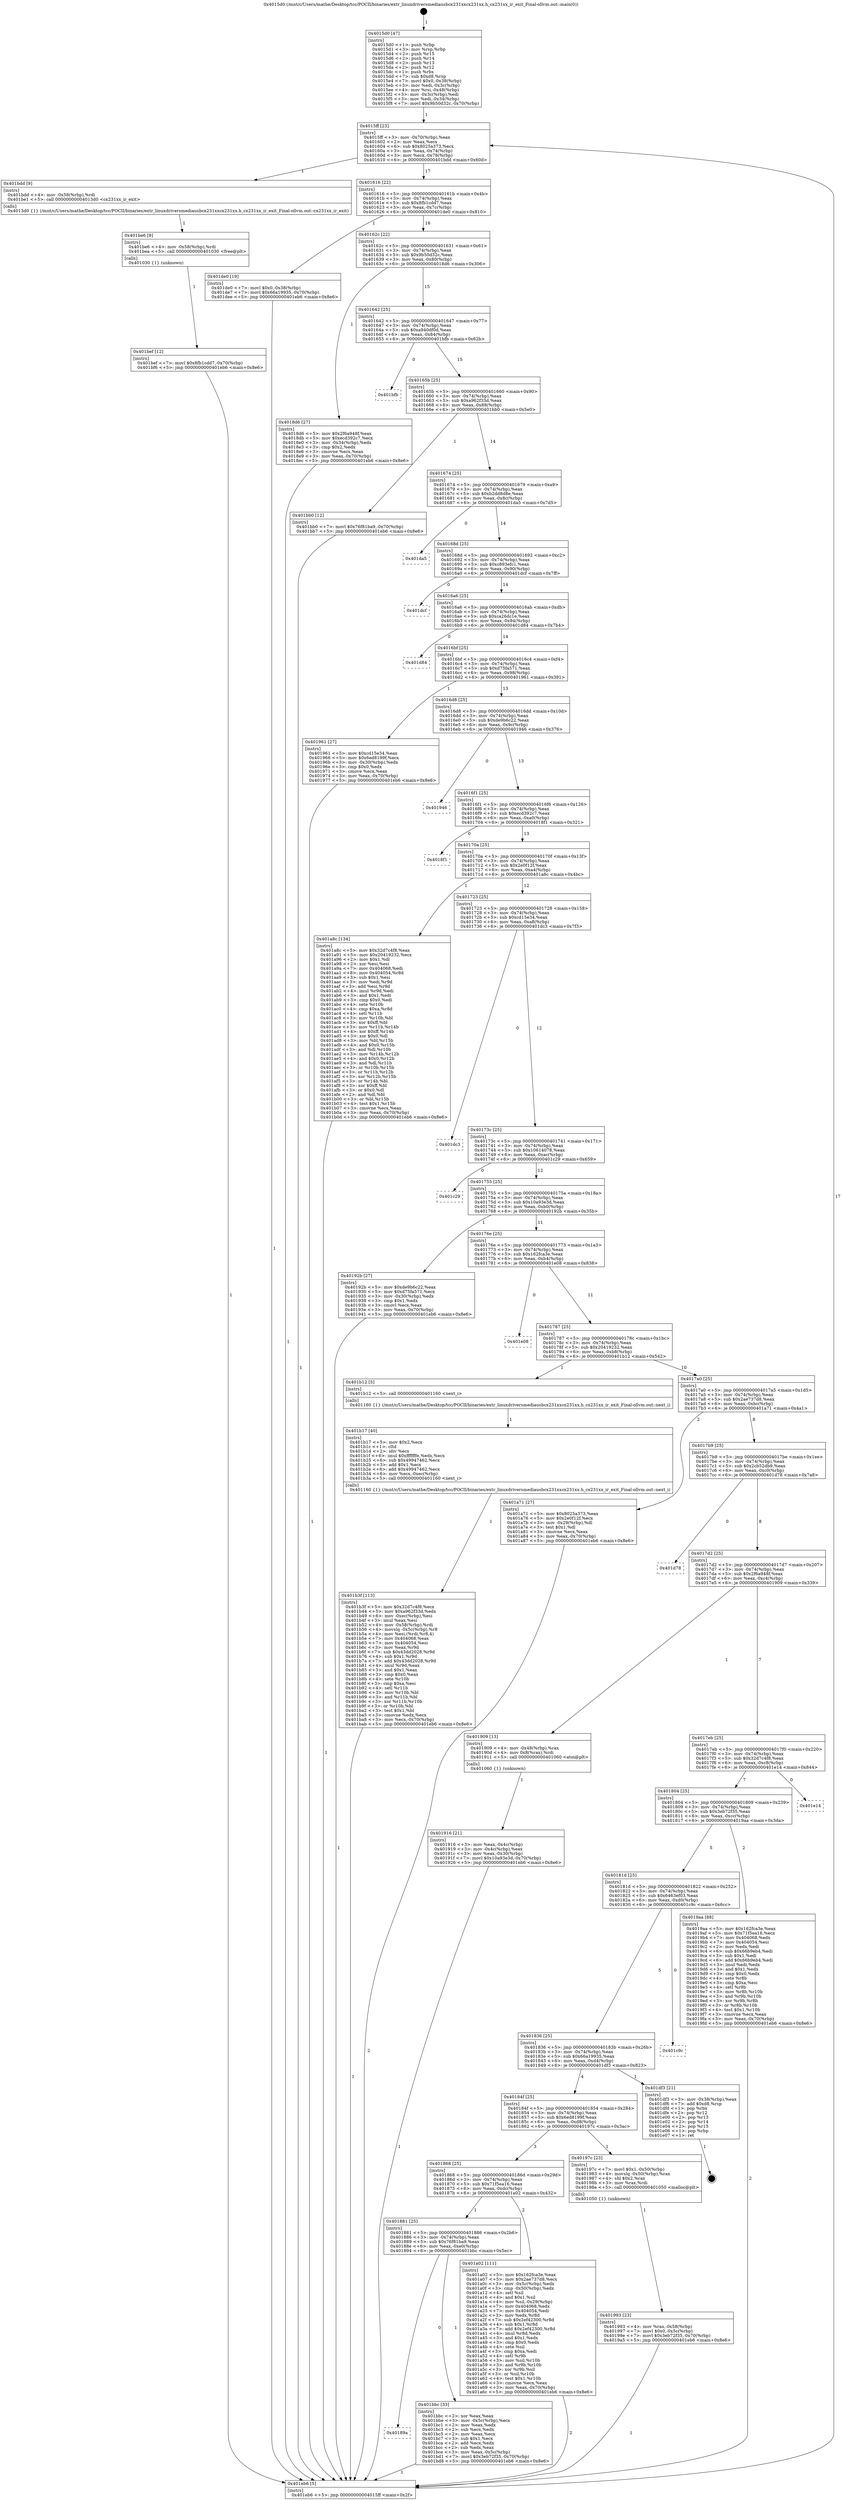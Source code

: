 digraph "0x4015d0" {
  label = "0x4015d0 (/mnt/c/Users/mathe/Desktop/tcc/POCII/binaries/extr_linuxdriversmediausbcx231xxcx231xx.h_cx231xx_ir_exit_Final-ollvm.out::main(0))"
  labelloc = "t"
  node[shape=record]

  Entry [label="",width=0.3,height=0.3,shape=circle,fillcolor=black,style=filled]
  "0x4015ff" [label="{
     0x4015ff [23]\l
     | [instrs]\l
     &nbsp;&nbsp;0x4015ff \<+3\>: mov -0x70(%rbp),%eax\l
     &nbsp;&nbsp;0x401602 \<+2\>: mov %eax,%ecx\l
     &nbsp;&nbsp;0x401604 \<+6\>: sub $0x8025a373,%ecx\l
     &nbsp;&nbsp;0x40160a \<+3\>: mov %eax,-0x74(%rbp)\l
     &nbsp;&nbsp;0x40160d \<+3\>: mov %ecx,-0x78(%rbp)\l
     &nbsp;&nbsp;0x401610 \<+6\>: je 0000000000401bdd \<main+0x60d\>\l
  }"]
  "0x401bdd" [label="{
     0x401bdd [9]\l
     | [instrs]\l
     &nbsp;&nbsp;0x401bdd \<+4\>: mov -0x58(%rbp),%rdi\l
     &nbsp;&nbsp;0x401be1 \<+5\>: call 00000000004013d0 \<cx231xx_ir_exit\>\l
     | [calls]\l
     &nbsp;&nbsp;0x4013d0 \{1\} (/mnt/c/Users/mathe/Desktop/tcc/POCII/binaries/extr_linuxdriversmediausbcx231xxcx231xx.h_cx231xx_ir_exit_Final-ollvm.out::cx231xx_ir_exit)\l
  }"]
  "0x401616" [label="{
     0x401616 [22]\l
     | [instrs]\l
     &nbsp;&nbsp;0x401616 \<+5\>: jmp 000000000040161b \<main+0x4b\>\l
     &nbsp;&nbsp;0x40161b \<+3\>: mov -0x74(%rbp),%eax\l
     &nbsp;&nbsp;0x40161e \<+5\>: sub $0x8fb1cdd7,%eax\l
     &nbsp;&nbsp;0x401623 \<+3\>: mov %eax,-0x7c(%rbp)\l
     &nbsp;&nbsp;0x401626 \<+6\>: je 0000000000401de0 \<main+0x810\>\l
  }"]
  Exit [label="",width=0.3,height=0.3,shape=circle,fillcolor=black,style=filled,peripheries=2]
  "0x401de0" [label="{
     0x401de0 [19]\l
     | [instrs]\l
     &nbsp;&nbsp;0x401de0 \<+7\>: movl $0x0,-0x38(%rbp)\l
     &nbsp;&nbsp;0x401de7 \<+7\>: movl $0x66a19935,-0x70(%rbp)\l
     &nbsp;&nbsp;0x401dee \<+5\>: jmp 0000000000401eb6 \<main+0x8e6\>\l
  }"]
  "0x40162c" [label="{
     0x40162c [22]\l
     | [instrs]\l
     &nbsp;&nbsp;0x40162c \<+5\>: jmp 0000000000401631 \<main+0x61\>\l
     &nbsp;&nbsp;0x401631 \<+3\>: mov -0x74(%rbp),%eax\l
     &nbsp;&nbsp;0x401634 \<+5\>: sub $0x9b50d32c,%eax\l
     &nbsp;&nbsp;0x401639 \<+3\>: mov %eax,-0x80(%rbp)\l
     &nbsp;&nbsp;0x40163c \<+6\>: je 00000000004018d6 \<main+0x306\>\l
  }"]
  "0x401bef" [label="{
     0x401bef [12]\l
     | [instrs]\l
     &nbsp;&nbsp;0x401bef \<+7\>: movl $0x8fb1cdd7,-0x70(%rbp)\l
     &nbsp;&nbsp;0x401bf6 \<+5\>: jmp 0000000000401eb6 \<main+0x8e6\>\l
  }"]
  "0x4018d6" [label="{
     0x4018d6 [27]\l
     | [instrs]\l
     &nbsp;&nbsp;0x4018d6 \<+5\>: mov $0x2f6a948f,%eax\l
     &nbsp;&nbsp;0x4018db \<+5\>: mov $0xecd392c7,%ecx\l
     &nbsp;&nbsp;0x4018e0 \<+3\>: mov -0x34(%rbp),%edx\l
     &nbsp;&nbsp;0x4018e3 \<+3\>: cmp $0x2,%edx\l
     &nbsp;&nbsp;0x4018e6 \<+3\>: cmovne %ecx,%eax\l
     &nbsp;&nbsp;0x4018e9 \<+3\>: mov %eax,-0x70(%rbp)\l
     &nbsp;&nbsp;0x4018ec \<+5\>: jmp 0000000000401eb6 \<main+0x8e6\>\l
  }"]
  "0x401642" [label="{
     0x401642 [25]\l
     | [instrs]\l
     &nbsp;&nbsp;0x401642 \<+5\>: jmp 0000000000401647 \<main+0x77\>\l
     &nbsp;&nbsp;0x401647 \<+3\>: mov -0x74(%rbp),%eax\l
     &nbsp;&nbsp;0x40164a \<+5\>: sub $0xa940df0d,%eax\l
     &nbsp;&nbsp;0x40164f \<+6\>: mov %eax,-0x84(%rbp)\l
     &nbsp;&nbsp;0x401655 \<+6\>: je 0000000000401bfb \<main+0x62b\>\l
  }"]
  "0x401eb6" [label="{
     0x401eb6 [5]\l
     | [instrs]\l
     &nbsp;&nbsp;0x401eb6 \<+5\>: jmp 00000000004015ff \<main+0x2f\>\l
  }"]
  "0x4015d0" [label="{
     0x4015d0 [47]\l
     | [instrs]\l
     &nbsp;&nbsp;0x4015d0 \<+1\>: push %rbp\l
     &nbsp;&nbsp;0x4015d1 \<+3\>: mov %rsp,%rbp\l
     &nbsp;&nbsp;0x4015d4 \<+2\>: push %r15\l
     &nbsp;&nbsp;0x4015d6 \<+2\>: push %r14\l
     &nbsp;&nbsp;0x4015d8 \<+2\>: push %r13\l
     &nbsp;&nbsp;0x4015da \<+2\>: push %r12\l
     &nbsp;&nbsp;0x4015dc \<+1\>: push %rbx\l
     &nbsp;&nbsp;0x4015dd \<+7\>: sub $0xd8,%rsp\l
     &nbsp;&nbsp;0x4015e4 \<+7\>: movl $0x0,-0x38(%rbp)\l
     &nbsp;&nbsp;0x4015eb \<+3\>: mov %edi,-0x3c(%rbp)\l
     &nbsp;&nbsp;0x4015ee \<+4\>: mov %rsi,-0x48(%rbp)\l
     &nbsp;&nbsp;0x4015f2 \<+3\>: mov -0x3c(%rbp),%edi\l
     &nbsp;&nbsp;0x4015f5 \<+3\>: mov %edi,-0x34(%rbp)\l
     &nbsp;&nbsp;0x4015f8 \<+7\>: movl $0x9b50d32c,-0x70(%rbp)\l
  }"]
  "0x401be6" [label="{
     0x401be6 [9]\l
     | [instrs]\l
     &nbsp;&nbsp;0x401be6 \<+4\>: mov -0x58(%rbp),%rdi\l
     &nbsp;&nbsp;0x401bea \<+5\>: call 0000000000401030 \<free@plt\>\l
     | [calls]\l
     &nbsp;&nbsp;0x401030 \{1\} (unknown)\l
  }"]
  "0x401bfb" [label="{
     0x401bfb\l
  }", style=dashed]
  "0x40165b" [label="{
     0x40165b [25]\l
     | [instrs]\l
     &nbsp;&nbsp;0x40165b \<+5\>: jmp 0000000000401660 \<main+0x90\>\l
     &nbsp;&nbsp;0x401660 \<+3\>: mov -0x74(%rbp),%eax\l
     &nbsp;&nbsp;0x401663 \<+5\>: sub $0xa962f33d,%eax\l
     &nbsp;&nbsp;0x401668 \<+6\>: mov %eax,-0x88(%rbp)\l
     &nbsp;&nbsp;0x40166e \<+6\>: je 0000000000401bb0 \<main+0x5e0\>\l
  }"]
  "0x40189a" [label="{
     0x40189a\l
  }", style=dashed]
  "0x401bb0" [label="{
     0x401bb0 [12]\l
     | [instrs]\l
     &nbsp;&nbsp;0x401bb0 \<+7\>: movl $0x76f81ba9,-0x70(%rbp)\l
     &nbsp;&nbsp;0x401bb7 \<+5\>: jmp 0000000000401eb6 \<main+0x8e6\>\l
  }"]
  "0x401674" [label="{
     0x401674 [25]\l
     | [instrs]\l
     &nbsp;&nbsp;0x401674 \<+5\>: jmp 0000000000401679 \<main+0xa9\>\l
     &nbsp;&nbsp;0x401679 \<+3\>: mov -0x74(%rbp),%eax\l
     &nbsp;&nbsp;0x40167c \<+5\>: sub $0xb2dd8d8e,%eax\l
     &nbsp;&nbsp;0x401681 \<+6\>: mov %eax,-0x8c(%rbp)\l
     &nbsp;&nbsp;0x401687 \<+6\>: je 0000000000401da5 \<main+0x7d5\>\l
  }"]
  "0x401bbc" [label="{
     0x401bbc [33]\l
     | [instrs]\l
     &nbsp;&nbsp;0x401bbc \<+2\>: xor %eax,%eax\l
     &nbsp;&nbsp;0x401bbe \<+3\>: mov -0x5c(%rbp),%ecx\l
     &nbsp;&nbsp;0x401bc1 \<+2\>: mov %eax,%edx\l
     &nbsp;&nbsp;0x401bc3 \<+2\>: sub %ecx,%edx\l
     &nbsp;&nbsp;0x401bc5 \<+2\>: mov %eax,%ecx\l
     &nbsp;&nbsp;0x401bc7 \<+3\>: sub $0x1,%ecx\l
     &nbsp;&nbsp;0x401bca \<+2\>: add %ecx,%edx\l
     &nbsp;&nbsp;0x401bcc \<+2\>: sub %edx,%eax\l
     &nbsp;&nbsp;0x401bce \<+3\>: mov %eax,-0x5c(%rbp)\l
     &nbsp;&nbsp;0x401bd1 \<+7\>: movl $0x3eb72f35,-0x70(%rbp)\l
     &nbsp;&nbsp;0x401bd8 \<+5\>: jmp 0000000000401eb6 \<main+0x8e6\>\l
  }"]
  "0x401da5" [label="{
     0x401da5\l
  }", style=dashed]
  "0x40168d" [label="{
     0x40168d [25]\l
     | [instrs]\l
     &nbsp;&nbsp;0x40168d \<+5\>: jmp 0000000000401692 \<main+0xc2\>\l
     &nbsp;&nbsp;0x401692 \<+3\>: mov -0x74(%rbp),%eax\l
     &nbsp;&nbsp;0x401695 \<+5\>: sub $0xc893efc1,%eax\l
     &nbsp;&nbsp;0x40169a \<+6\>: mov %eax,-0x90(%rbp)\l
     &nbsp;&nbsp;0x4016a0 \<+6\>: je 0000000000401dcf \<main+0x7ff\>\l
  }"]
  "0x401b3f" [label="{
     0x401b3f [113]\l
     | [instrs]\l
     &nbsp;&nbsp;0x401b3f \<+5\>: mov $0x32d7c4f8,%ecx\l
     &nbsp;&nbsp;0x401b44 \<+5\>: mov $0xa962f33d,%edx\l
     &nbsp;&nbsp;0x401b49 \<+6\>: mov -0xec(%rbp),%esi\l
     &nbsp;&nbsp;0x401b4f \<+3\>: imul %eax,%esi\l
     &nbsp;&nbsp;0x401b52 \<+4\>: mov -0x58(%rbp),%rdi\l
     &nbsp;&nbsp;0x401b56 \<+4\>: movslq -0x5c(%rbp),%r8\l
     &nbsp;&nbsp;0x401b5a \<+4\>: mov %esi,(%rdi,%r8,4)\l
     &nbsp;&nbsp;0x401b5e \<+7\>: mov 0x404068,%eax\l
     &nbsp;&nbsp;0x401b65 \<+7\>: mov 0x404054,%esi\l
     &nbsp;&nbsp;0x401b6c \<+3\>: mov %eax,%r9d\l
     &nbsp;&nbsp;0x401b6f \<+7\>: sub $0x43dd2028,%r9d\l
     &nbsp;&nbsp;0x401b76 \<+4\>: sub $0x1,%r9d\l
     &nbsp;&nbsp;0x401b7a \<+7\>: add $0x43dd2028,%r9d\l
     &nbsp;&nbsp;0x401b81 \<+4\>: imul %r9d,%eax\l
     &nbsp;&nbsp;0x401b85 \<+3\>: and $0x1,%eax\l
     &nbsp;&nbsp;0x401b88 \<+3\>: cmp $0x0,%eax\l
     &nbsp;&nbsp;0x401b8b \<+4\>: sete %r10b\l
     &nbsp;&nbsp;0x401b8f \<+3\>: cmp $0xa,%esi\l
     &nbsp;&nbsp;0x401b92 \<+4\>: setl %r11b\l
     &nbsp;&nbsp;0x401b96 \<+3\>: mov %r10b,%bl\l
     &nbsp;&nbsp;0x401b99 \<+3\>: and %r11b,%bl\l
     &nbsp;&nbsp;0x401b9c \<+3\>: xor %r11b,%r10b\l
     &nbsp;&nbsp;0x401b9f \<+3\>: or %r10b,%bl\l
     &nbsp;&nbsp;0x401ba2 \<+3\>: test $0x1,%bl\l
     &nbsp;&nbsp;0x401ba5 \<+3\>: cmovne %edx,%ecx\l
     &nbsp;&nbsp;0x401ba8 \<+3\>: mov %ecx,-0x70(%rbp)\l
     &nbsp;&nbsp;0x401bab \<+5\>: jmp 0000000000401eb6 \<main+0x8e6\>\l
  }"]
  "0x401dcf" [label="{
     0x401dcf\l
  }", style=dashed]
  "0x4016a6" [label="{
     0x4016a6 [25]\l
     | [instrs]\l
     &nbsp;&nbsp;0x4016a6 \<+5\>: jmp 00000000004016ab \<main+0xdb\>\l
     &nbsp;&nbsp;0x4016ab \<+3\>: mov -0x74(%rbp),%eax\l
     &nbsp;&nbsp;0x4016ae \<+5\>: sub $0xca26dc1e,%eax\l
     &nbsp;&nbsp;0x4016b3 \<+6\>: mov %eax,-0x94(%rbp)\l
     &nbsp;&nbsp;0x4016b9 \<+6\>: je 0000000000401d84 \<main+0x7b4\>\l
  }"]
  "0x401b17" [label="{
     0x401b17 [40]\l
     | [instrs]\l
     &nbsp;&nbsp;0x401b17 \<+5\>: mov $0x2,%ecx\l
     &nbsp;&nbsp;0x401b1c \<+1\>: cltd\l
     &nbsp;&nbsp;0x401b1d \<+2\>: idiv %ecx\l
     &nbsp;&nbsp;0x401b1f \<+6\>: imul $0xfffffffe,%edx,%ecx\l
     &nbsp;&nbsp;0x401b25 \<+6\>: sub $0x49947462,%ecx\l
     &nbsp;&nbsp;0x401b2b \<+3\>: add $0x1,%ecx\l
     &nbsp;&nbsp;0x401b2e \<+6\>: add $0x49947462,%ecx\l
     &nbsp;&nbsp;0x401b34 \<+6\>: mov %ecx,-0xec(%rbp)\l
     &nbsp;&nbsp;0x401b3a \<+5\>: call 0000000000401160 \<next_i\>\l
     | [calls]\l
     &nbsp;&nbsp;0x401160 \{1\} (/mnt/c/Users/mathe/Desktop/tcc/POCII/binaries/extr_linuxdriversmediausbcx231xxcx231xx.h_cx231xx_ir_exit_Final-ollvm.out::next_i)\l
  }"]
  "0x401d84" [label="{
     0x401d84\l
  }", style=dashed]
  "0x4016bf" [label="{
     0x4016bf [25]\l
     | [instrs]\l
     &nbsp;&nbsp;0x4016bf \<+5\>: jmp 00000000004016c4 \<main+0xf4\>\l
     &nbsp;&nbsp;0x4016c4 \<+3\>: mov -0x74(%rbp),%eax\l
     &nbsp;&nbsp;0x4016c7 \<+5\>: sub $0xd75fa571,%eax\l
     &nbsp;&nbsp;0x4016cc \<+6\>: mov %eax,-0x98(%rbp)\l
     &nbsp;&nbsp;0x4016d2 \<+6\>: je 0000000000401961 \<main+0x391\>\l
  }"]
  "0x401881" [label="{
     0x401881 [25]\l
     | [instrs]\l
     &nbsp;&nbsp;0x401881 \<+5\>: jmp 0000000000401886 \<main+0x2b6\>\l
     &nbsp;&nbsp;0x401886 \<+3\>: mov -0x74(%rbp),%eax\l
     &nbsp;&nbsp;0x401889 \<+5\>: sub $0x76f81ba9,%eax\l
     &nbsp;&nbsp;0x40188e \<+6\>: mov %eax,-0xe0(%rbp)\l
     &nbsp;&nbsp;0x401894 \<+6\>: je 0000000000401bbc \<main+0x5ec\>\l
  }"]
  "0x401961" [label="{
     0x401961 [27]\l
     | [instrs]\l
     &nbsp;&nbsp;0x401961 \<+5\>: mov $0xcd15e34,%eax\l
     &nbsp;&nbsp;0x401966 \<+5\>: mov $0x6ed8199f,%ecx\l
     &nbsp;&nbsp;0x40196b \<+3\>: mov -0x30(%rbp),%edx\l
     &nbsp;&nbsp;0x40196e \<+3\>: cmp $0x0,%edx\l
     &nbsp;&nbsp;0x401971 \<+3\>: cmove %ecx,%eax\l
     &nbsp;&nbsp;0x401974 \<+3\>: mov %eax,-0x70(%rbp)\l
     &nbsp;&nbsp;0x401977 \<+5\>: jmp 0000000000401eb6 \<main+0x8e6\>\l
  }"]
  "0x4016d8" [label="{
     0x4016d8 [25]\l
     | [instrs]\l
     &nbsp;&nbsp;0x4016d8 \<+5\>: jmp 00000000004016dd \<main+0x10d\>\l
     &nbsp;&nbsp;0x4016dd \<+3\>: mov -0x74(%rbp),%eax\l
     &nbsp;&nbsp;0x4016e0 \<+5\>: sub $0xde9b6c22,%eax\l
     &nbsp;&nbsp;0x4016e5 \<+6\>: mov %eax,-0x9c(%rbp)\l
     &nbsp;&nbsp;0x4016eb \<+6\>: je 0000000000401946 \<main+0x376\>\l
  }"]
  "0x401a02" [label="{
     0x401a02 [111]\l
     | [instrs]\l
     &nbsp;&nbsp;0x401a02 \<+5\>: mov $0x162fca3e,%eax\l
     &nbsp;&nbsp;0x401a07 \<+5\>: mov $0x2ae737d8,%ecx\l
     &nbsp;&nbsp;0x401a0c \<+3\>: mov -0x5c(%rbp),%edx\l
     &nbsp;&nbsp;0x401a0f \<+3\>: cmp -0x50(%rbp),%edx\l
     &nbsp;&nbsp;0x401a12 \<+4\>: setl %sil\l
     &nbsp;&nbsp;0x401a16 \<+4\>: and $0x1,%sil\l
     &nbsp;&nbsp;0x401a1a \<+4\>: mov %sil,-0x29(%rbp)\l
     &nbsp;&nbsp;0x401a1e \<+7\>: mov 0x404068,%edx\l
     &nbsp;&nbsp;0x401a25 \<+7\>: mov 0x404054,%edi\l
     &nbsp;&nbsp;0x401a2c \<+3\>: mov %edx,%r8d\l
     &nbsp;&nbsp;0x401a2f \<+7\>: sub $0x2ef42300,%r8d\l
     &nbsp;&nbsp;0x401a36 \<+4\>: sub $0x1,%r8d\l
     &nbsp;&nbsp;0x401a3a \<+7\>: add $0x2ef42300,%r8d\l
     &nbsp;&nbsp;0x401a41 \<+4\>: imul %r8d,%edx\l
     &nbsp;&nbsp;0x401a45 \<+3\>: and $0x1,%edx\l
     &nbsp;&nbsp;0x401a48 \<+3\>: cmp $0x0,%edx\l
     &nbsp;&nbsp;0x401a4b \<+4\>: sete %sil\l
     &nbsp;&nbsp;0x401a4f \<+3\>: cmp $0xa,%edi\l
     &nbsp;&nbsp;0x401a52 \<+4\>: setl %r9b\l
     &nbsp;&nbsp;0x401a56 \<+3\>: mov %sil,%r10b\l
     &nbsp;&nbsp;0x401a59 \<+3\>: and %r9b,%r10b\l
     &nbsp;&nbsp;0x401a5c \<+3\>: xor %r9b,%sil\l
     &nbsp;&nbsp;0x401a5f \<+3\>: or %sil,%r10b\l
     &nbsp;&nbsp;0x401a62 \<+4\>: test $0x1,%r10b\l
     &nbsp;&nbsp;0x401a66 \<+3\>: cmovne %ecx,%eax\l
     &nbsp;&nbsp;0x401a69 \<+3\>: mov %eax,-0x70(%rbp)\l
     &nbsp;&nbsp;0x401a6c \<+5\>: jmp 0000000000401eb6 \<main+0x8e6\>\l
  }"]
  "0x401946" [label="{
     0x401946\l
  }", style=dashed]
  "0x4016f1" [label="{
     0x4016f1 [25]\l
     | [instrs]\l
     &nbsp;&nbsp;0x4016f1 \<+5\>: jmp 00000000004016f6 \<main+0x126\>\l
     &nbsp;&nbsp;0x4016f6 \<+3\>: mov -0x74(%rbp),%eax\l
     &nbsp;&nbsp;0x4016f9 \<+5\>: sub $0xecd392c7,%eax\l
     &nbsp;&nbsp;0x4016fe \<+6\>: mov %eax,-0xa0(%rbp)\l
     &nbsp;&nbsp;0x401704 \<+6\>: je 00000000004018f1 \<main+0x321\>\l
  }"]
  "0x401993" [label="{
     0x401993 [23]\l
     | [instrs]\l
     &nbsp;&nbsp;0x401993 \<+4\>: mov %rax,-0x58(%rbp)\l
     &nbsp;&nbsp;0x401997 \<+7\>: movl $0x0,-0x5c(%rbp)\l
     &nbsp;&nbsp;0x40199e \<+7\>: movl $0x3eb72f35,-0x70(%rbp)\l
     &nbsp;&nbsp;0x4019a5 \<+5\>: jmp 0000000000401eb6 \<main+0x8e6\>\l
  }"]
  "0x4018f1" [label="{
     0x4018f1\l
  }", style=dashed]
  "0x40170a" [label="{
     0x40170a [25]\l
     | [instrs]\l
     &nbsp;&nbsp;0x40170a \<+5\>: jmp 000000000040170f \<main+0x13f\>\l
     &nbsp;&nbsp;0x40170f \<+3\>: mov -0x74(%rbp),%eax\l
     &nbsp;&nbsp;0x401712 \<+5\>: sub $0x2e0f12f,%eax\l
     &nbsp;&nbsp;0x401717 \<+6\>: mov %eax,-0xa4(%rbp)\l
     &nbsp;&nbsp;0x40171d \<+6\>: je 0000000000401a8c \<main+0x4bc\>\l
  }"]
  "0x401868" [label="{
     0x401868 [25]\l
     | [instrs]\l
     &nbsp;&nbsp;0x401868 \<+5\>: jmp 000000000040186d \<main+0x29d\>\l
     &nbsp;&nbsp;0x40186d \<+3\>: mov -0x74(%rbp),%eax\l
     &nbsp;&nbsp;0x401870 \<+5\>: sub $0x71f5ea16,%eax\l
     &nbsp;&nbsp;0x401875 \<+6\>: mov %eax,-0xdc(%rbp)\l
     &nbsp;&nbsp;0x40187b \<+6\>: je 0000000000401a02 \<main+0x432\>\l
  }"]
  "0x401a8c" [label="{
     0x401a8c [134]\l
     | [instrs]\l
     &nbsp;&nbsp;0x401a8c \<+5\>: mov $0x32d7c4f8,%eax\l
     &nbsp;&nbsp;0x401a91 \<+5\>: mov $0x20419232,%ecx\l
     &nbsp;&nbsp;0x401a96 \<+2\>: mov $0x1,%dl\l
     &nbsp;&nbsp;0x401a98 \<+2\>: xor %esi,%esi\l
     &nbsp;&nbsp;0x401a9a \<+7\>: mov 0x404068,%edi\l
     &nbsp;&nbsp;0x401aa1 \<+8\>: mov 0x404054,%r8d\l
     &nbsp;&nbsp;0x401aa9 \<+3\>: sub $0x1,%esi\l
     &nbsp;&nbsp;0x401aac \<+3\>: mov %edi,%r9d\l
     &nbsp;&nbsp;0x401aaf \<+3\>: add %esi,%r9d\l
     &nbsp;&nbsp;0x401ab2 \<+4\>: imul %r9d,%edi\l
     &nbsp;&nbsp;0x401ab6 \<+3\>: and $0x1,%edi\l
     &nbsp;&nbsp;0x401ab9 \<+3\>: cmp $0x0,%edi\l
     &nbsp;&nbsp;0x401abc \<+4\>: sete %r10b\l
     &nbsp;&nbsp;0x401ac0 \<+4\>: cmp $0xa,%r8d\l
     &nbsp;&nbsp;0x401ac4 \<+4\>: setl %r11b\l
     &nbsp;&nbsp;0x401ac8 \<+3\>: mov %r10b,%bl\l
     &nbsp;&nbsp;0x401acb \<+3\>: xor $0xff,%bl\l
     &nbsp;&nbsp;0x401ace \<+3\>: mov %r11b,%r14b\l
     &nbsp;&nbsp;0x401ad1 \<+4\>: xor $0xff,%r14b\l
     &nbsp;&nbsp;0x401ad5 \<+3\>: xor $0x0,%dl\l
     &nbsp;&nbsp;0x401ad8 \<+3\>: mov %bl,%r15b\l
     &nbsp;&nbsp;0x401adb \<+4\>: and $0x0,%r15b\l
     &nbsp;&nbsp;0x401adf \<+3\>: and %dl,%r10b\l
     &nbsp;&nbsp;0x401ae2 \<+3\>: mov %r14b,%r12b\l
     &nbsp;&nbsp;0x401ae5 \<+4\>: and $0x0,%r12b\l
     &nbsp;&nbsp;0x401ae9 \<+3\>: and %dl,%r11b\l
     &nbsp;&nbsp;0x401aec \<+3\>: or %r10b,%r15b\l
     &nbsp;&nbsp;0x401aef \<+3\>: or %r11b,%r12b\l
     &nbsp;&nbsp;0x401af2 \<+3\>: xor %r12b,%r15b\l
     &nbsp;&nbsp;0x401af5 \<+3\>: or %r14b,%bl\l
     &nbsp;&nbsp;0x401af8 \<+3\>: xor $0xff,%bl\l
     &nbsp;&nbsp;0x401afb \<+3\>: or $0x0,%dl\l
     &nbsp;&nbsp;0x401afe \<+2\>: and %dl,%bl\l
     &nbsp;&nbsp;0x401b00 \<+3\>: or %bl,%r15b\l
     &nbsp;&nbsp;0x401b03 \<+4\>: test $0x1,%r15b\l
     &nbsp;&nbsp;0x401b07 \<+3\>: cmovne %ecx,%eax\l
     &nbsp;&nbsp;0x401b0a \<+3\>: mov %eax,-0x70(%rbp)\l
     &nbsp;&nbsp;0x401b0d \<+5\>: jmp 0000000000401eb6 \<main+0x8e6\>\l
  }"]
  "0x401723" [label="{
     0x401723 [25]\l
     | [instrs]\l
     &nbsp;&nbsp;0x401723 \<+5\>: jmp 0000000000401728 \<main+0x158\>\l
     &nbsp;&nbsp;0x401728 \<+3\>: mov -0x74(%rbp),%eax\l
     &nbsp;&nbsp;0x40172b \<+5\>: sub $0xcd15e34,%eax\l
     &nbsp;&nbsp;0x401730 \<+6\>: mov %eax,-0xa8(%rbp)\l
     &nbsp;&nbsp;0x401736 \<+6\>: je 0000000000401dc3 \<main+0x7f3\>\l
  }"]
  "0x40197c" [label="{
     0x40197c [23]\l
     | [instrs]\l
     &nbsp;&nbsp;0x40197c \<+7\>: movl $0x1,-0x50(%rbp)\l
     &nbsp;&nbsp;0x401983 \<+4\>: movslq -0x50(%rbp),%rax\l
     &nbsp;&nbsp;0x401987 \<+4\>: shl $0x2,%rax\l
     &nbsp;&nbsp;0x40198b \<+3\>: mov %rax,%rdi\l
     &nbsp;&nbsp;0x40198e \<+5\>: call 0000000000401050 \<malloc@plt\>\l
     | [calls]\l
     &nbsp;&nbsp;0x401050 \{1\} (unknown)\l
  }"]
  "0x401dc3" [label="{
     0x401dc3\l
  }", style=dashed]
  "0x40173c" [label="{
     0x40173c [25]\l
     | [instrs]\l
     &nbsp;&nbsp;0x40173c \<+5\>: jmp 0000000000401741 \<main+0x171\>\l
     &nbsp;&nbsp;0x401741 \<+3\>: mov -0x74(%rbp),%eax\l
     &nbsp;&nbsp;0x401744 \<+5\>: sub $0x10614078,%eax\l
     &nbsp;&nbsp;0x401749 \<+6\>: mov %eax,-0xac(%rbp)\l
     &nbsp;&nbsp;0x40174f \<+6\>: je 0000000000401c29 \<main+0x659\>\l
  }"]
  "0x40184f" [label="{
     0x40184f [25]\l
     | [instrs]\l
     &nbsp;&nbsp;0x40184f \<+5\>: jmp 0000000000401854 \<main+0x284\>\l
     &nbsp;&nbsp;0x401854 \<+3\>: mov -0x74(%rbp),%eax\l
     &nbsp;&nbsp;0x401857 \<+5\>: sub $0x6ed8199f,%eax\l
     &nbsp;&nbsp;0x40185c \<+6\>: mov %eax,-0xd8(%rbp)\l
     &nbsp;&nbsp;0x401862 \<+6\>: je 000000000040197c \<main+0x3ac\>\l
  }"]
  "0x401c29" [label="{
     0x401c29\l
  }", style=dashed]
  "0x401755" [label="{
     0x401755 [25]\l
     | [instrs]\l
     &nbsp;&nbsp;0x401755 \<+5\>: jmp 000000000040175a \<main+0x18a\>\l
     &nbsp;&nbsp;0x40175a \<+3\>: mov -0x74(%rbp),%eax\l
     &nbsp;&nbsp;0x40175d \<+5\>: sub $0x10a93e3d,%eax\l
     &nbsp;&nbsp;0x401762 \<+6\>: mov %eax,-0xb0(%rbp)\l
     &nbsp;&nbsp;0x401768 \<+6\>: je 000000000040192b \<main+0x35b\>\l
  }"]
  "0x401df3" [label="{
     0x401df3 [21]\l
     | [instrs]\l
     &nbsp;&nbsp;0x401df3 \<+3\>: mov -0x38(%rbp),%eax\l
     &nbsp;&nbsp;0x401df6 \<+7\>: add $0xd8,%rsp\l
     &nbsp;&nbsp;0x401dfd \<+1\>: pop %rbx\l
     &nbsp;&nbsp;0x401dfe \<+2\>: pop %r12\l
     &nbsp;&nbsp;0x401e00 \<+2\>: pop %r13\l
     &nbsp;&nbsp;0x401e02 \<+2\>: pop %r14\l
     &nbsp;&nbsp;0x401e04 \<+2\>: pop %r15\l
     &nbsp;&nbsp;0x401e06 \<+1\>: pop %rbp\l
     &nbsp;&nbsp;0x401e07 \<+1\>: ret\l
  }"]
  "0x40192b" [label="{
     0x40192b [27]\l
     | [instrs]\l
     &nbsp;&nbsp;0x40192b \<+5\>: mov $0xde9b6c22,%eax\l
     &nbsp;&nbsp;0x401930 \<+5\>: mov $0xd75fa571,%ecx\l
     &nbsp;&nbsp;0x401935 \<+3\>: mov -0x30(%rbp),%edx\l
     &nbsp;&nbsp;0x401938 \<+3\>: cmp $0x1,%edx\l
     &nbsp;&nbsp;0x40193b \<+3\>: cmovl %ecx,%eax\l
     &nbsp;&nbsp;0x40193e \<+3\>: mov %eax,-0x70(%rbp)\l
     &nbsp;&nbsp;0x401941 \<+5\>: jmp 0000000000401eb6 \<main+0x8e6\>\l
  }"]
  "0x40176e" [label="{
     0x40176e [25]\l
     | [instrs]\l
     &nbsp;&nbsp;0x40176e \<+5\>: jmp 0000000000401773 \<main+0x1a3\>\l
     &nbsp;&nbsp;0x401773 \<+3\>: mov -0x74(%rbp),%eax\l
     &nbsp;&nbsp;0x401776 \<+5\>: sub $0x162fca3e,%eax\l
     &nbsp;&nbsp;0x40177b \<+6\>: mov %eax,-0xb4(%rbp)\l
     &nbsp;&nbsp;0x401781 \<+6\>: je 0000000000401e08 \<main+0x838\>\l
  }"]
  "0x401836" [label="{
     0x401836 [25]\l
     | [instrs]\l
     &nbsp;&nbsp;0x401836 \<+5\>: jmp 000000000040183b \<main+0x26b\>\l
     &nbsp;&nbsp;0x40183b \<+3\>: mov -0x74(%rbp),%eax\l
     &nbsp;&nbsp;0x40183e \<+5\>: sub $0x66a19935,%eax\l
     &nbsp;&nbsp;0x401843 \<+6\>: mov %eax,-0xd4(%rbp)\l
     &nbsp;&nbsp;0x401849 \<+6\>: je 0000000000401df3 \<main+0x823\>\l
  }"]
  "0x401e08" [label="{
     0x401e08\l
  }", style=dashed]
  "0x401787" [label="{
     0x401787 [25]\l
     | [instrs]\l
     &nbsp;&nbsp;0x401787 \<+5\>: jmp 000000000040178c \<main+0x1bc\>\l
     &nbsp;&nbsp;0x40178c \<+3\>: mov -0x74(%rbp),%eax\l
     &nbsp;&nbsp;0x40178f \<+5\>: sub $0x20419232,%eax\l
     &nbsp;&nbsp;0x401794 \<+6\>: mov %eax,-0xb8(%rbp)\l
     &nbsp;&nbsp;0x40179a \<+6\>: je 0000000000401b12 \<main+0x542\>\l
  }"]
  "0x401c9c" [label="{
     0x401c9c\l
  }", style=dashed]
  "0x401b12" [label="{
     0x401b12 [5]\l
     | [instrs]\l
     &nbsp;&nbsp;0x401b12 \<+5\>: call 0000000000401160 \<next_i\>\l
     | [calls]\l
     &nbsp;&nbsp;0x401160 \{1\} (/mnt/c/Users/mathe/Desktop/tcc/POCII/binaries/extr_linuxdriversmediausbcx231xxcx231xx.h_cx231xx_ir_exit_Final-ollvm.out::next_i)\l
  }"]
  "0x4017a0" [label="{
     0x4017a0 [25]\l
     | [instrs]\l
     &nbsp;&nbsp;0x4017a0 \<+5\>: jmp 00000000004017a5 \<main+0x1d5\>\l
     &nbsp;&nbsp;0x4017a5 \<+3\>: mov -0x74(%rbp),%eax\l
     &nbsp;&nbsp;0x4017a8 \<+5\>: sub $0x2ae737d8,%eax\l
     &nbsp;&nbsp;0x4017ad \<+6\>: mov %eax,-0xbc(%rbp)\l
     &nbsp;&nbsp;0x4017b3 \<+6\>: je 0000000000401a71 \<main+0x4a1\>\l
  }"]
  "0x40181d" [label="{
     0x40181d [25]\l
     | [instrs]\l
     &nbsp;&nbsp;0x40181d \<+5\>: jmp 0000000000401822 \<main+0x252\>\l
     &nbsp;&nbsp;0x401822 \<+3\>: mov -0x74(%rbp),%eax\l
     &nbsp;&nbsp;0x401825 \<+5\>: sub $0x6463ef03,%eax\l
     &nbsp;&nbsp;0x40182a \<+6\>: mov %eax,-0xd0(%rbp)\l
     &nbsp;&nbsp;0x401830 \<+6\>: je 0000000000401c9c \<main+0x6cc\>\l
  }"]
  "0x401a71" [label="{
     0x401a71 [27]\l
     | [instrs]\l
     &nbsp;&nbsp;0x401a71 \<+5\>: mov $0x8025a373,%eax\l
     &nbsp;&nbsp;0x401a76 \<+5\>: mov $0x2e0f12f,%ecx\l
     &nbsp;&nbsp;0x401a7b \<+3\>: mov -0x29(%rbp),%dl\l
     &nbsp;&nbsp;0x401a7e \<+3\>: test $0x1,%dl\l
     &nbsp;&nbsp;0x401a81 \<+3\>: cmovne %ecx,%eax\l
     &nbsp;&nbsp;0x401a84 \<+3\>: mov %eax,-0x70(%rbp)\l
     &nbsp;&nbsp;0x401a87 \<+5\>: jmp 0000000000401eb6 \<main+0x8e6\>\l
  }"]
  "0x4017b9" [label="{
     0x4017b9 [25]\l
     | [instrs]\l
     &nbsp;&nbsp;0x4017b9 \<+5\>: jmp 00000000004017be \<main+0x1ee\>\l
     &nbsp;&nbsp;0x4017be \<+3\>: mov -0x74(%rbp),%eax\l
     &nbsp;&nbsp;0x4017c1 \<+5\>: sub $0x2cb52db9,%eax\l
     &nbsp;&nbsp;0x4017c6 \<+6\>: mov %eax,-0xc0(%rbp)\l
     &nbsp;&nbsp;0x4017cc \<+6\>: je 0000000000401d78 \<main+0x7a8\>\l
  }"]
  "0x4019aa" [label="{
     0x4019aa [88]\l
     | [instrs]\l
     &nbsp;&nbsp;0x4019aa \<+5\>: mov $0x162fca3e,%eax\l
     &nbsp;&nbsp;0x4019af \<+5\>: mov $0x71f5ea16,%ecx\l
     &nbsp;&nbsp;0x4019b4 \<+7\>: mov 0x404068,%edx\l
     &nbsp;&nbsp;0x4019bb \<+7\>: mov 0x404054,%esi\l
     &nbsp;&nbsp;0x4019c2 \<+2\>: mov %edx,%edi\l
     &nbsp;&nbsp;0x4019c4 \<+6\>: sub $0x66b9eb4,%edi\l
     &nbsp;&nbsp;0x4019ca \<+3\>: sub $0x1,%edi\l
     &nbsp;&nbsp;0x4019cd \<+6\>: add $0x66b9eb4,%edi\l
     &nbsp;&nbsp;0x4019d3 \<+3\>: imul %edi,%edx\l
     &nbsp;&nbsp;0x4019d6 \<+3\>: and $0x1,%edx\l
     &nbsp;&nbsp;0x4019d9 \<+3\>: cmp $0x0,%edx\l
     &nbsp;&nbsp;0x4019dc \<+4\>: sete %r8b\l
     &nbsp;&nbsp;0x4019e0 \<+3\>: cmp $0xa,%esi\l
     &nbsp;&nbsp;0x4019e3 \<+4\>: setl %r9b\l
     &nbsp;&nbsp;0x4019e7 \<+3\>: mov %r8b,%r10b\l
     &nbsp;&nbsp;0x4019ea \<+3\>: and %r9b,%r10b\l
     &nbsp;&nbsp;0x4019ed \<+3\>: xor %r9b,%r8b\l
     &nbsp;&nbsp;0x4019f0 \<+3\>: or %r8b,%r10b\l
     &nbsp;&nbsp;0x4019f3 \<+4\>: test $0x1,%r10b\l
     &nbsp;&nbsp;0x4019f7 \<+3\>: cmovne %ecx,%eax\l
     &nbsp;&nbsp;0x4019fa \<+3\>: mov %eax,-0x70(%rbp)\l
     &nbsp;&nbsp;0x4019fd \<+5\>: jmp 0000000000401eb6 \<main+0x8e6\>\l
  }"]
  "0x401d78" [label="{
     0x401d78\l
  }", style=dashed]
  "0x4017d2" [label="{
     0x4017d2 [25]\l
     | [instrs]\l
     &nbsp;&nbsp;0x4017d2 \<+5\>: jmp 00000000004017d7 \<main+0x207\>\l
     &nbsp;&nbsp;0x4017d7 \<+3\>: mov -0x74(%rbp),%eax\l
     &nbsp;&nbsp;0x4017da \<+5\>: sub $0x2f6a948f,%eax\l
     &nbsp;&nbsp;0x4017df \<+6\>: mov %eax,-0xc4(%rbp)\l
     &nbsp;&nbsp;0x4017e5 \<+6\>: je 0000000000401909 \<main+0x339\>\l
  }"]
  "0x401804" [label="{
     0x401804 [25]\l
     | [instrs]\l
     &nbsp;&nbsp;0x401804 \<+5\>: jmp 0000000000401809 \<main+0x239\>\l
     &nbsp;&nbsp;0x401809 \<+3\>: mov -0x74(%rbp),%eax\l
     &nbsp;&nbsp;0x40180c \<+5\>: sub $0x3eb72f35,%eax\l
     &nbsp;&nbsp;0x401811 \<+6\>: mov %eax,-0xcc(%rbp)\l
     &nbsp;&nbsp;0x401817 \<+6\>: je 00000000004019aa \<main+0x3da\>\l
  }"]
  "0x401909" [label="{
     0x401909 [13]\l
     | [instrs]\l
     &nbsp;&nbsp;0x401909 \<+4\>: mov -0x48(%rbp),%rax\l
     &nbsp;&nbsp;0x40190d \<+4\>: mov 0x8(%rax),%rdi\l
     &nbsp;&nbsp;0x401911 \<+5\>: call 0000000000401060 \<atoi@plt\>\l
     | [calls]\l
     &nbsp;&nbsp;0x401060 \{1\} (unknown)\l
  }"]
  "0x4017eb" [label="{
     0x4017eb [25]\l
     | [instrs]\l
     &nbsp;&nbsp;0x4017eb \<+5\>: jmp 00000000004017f0 \<main+0x220\>\l
     &nbsp;&nbsp;0x4017f0 \<+3\>: mov -0x74(%rbp),%eax\l
     &nbsp;&nbsp;0x4017f3 \<+5\>: sub $0x32d7c4f8,%eax\l
     &nbsp;&nbsp;0x4017f8 \<+6\>: mov %eax,-0xc8(%rbp)\l
     &nbsp;&nbsp;0x4017fe \<+6\>: je 0000000000401e14 \<main+0x844\>\l
  }"]
  "0x401916" [label="{
     0x401916 [21]\l
     | [instrs]\l
     &nbsp;&nbsp;0x401916 \<+3\>: mov %eax,-0x4c(%rbp)\l
     &nbsp;&nbsp;0x401919 \<+3\>: mov -0x4c(%rbp),%eax\l
     &nbsp;&nbsp;0x40191c \<+3\>: mov %eax,-0x30(%rbp)\l
     &nbsp;&nbsp;0x40191f \<+7\>: movl $0x10a93e3d,-0x70(%rbp)\l
     &nbsp;&nbsp;0x401926 \<+5\>: jmp 0000000000401eb6 \<main+0x8e6\>\l
  }"]
  "0x401e14" [label="{
     0x401e14\l
  }", style=dashed]
  Entry -> "0x4015d0" [label=" 1"]
  "0x4015ff" -> "0x401bdd" [label=" 1"]
  "0x4015ff" -> "0x401616" [label=" 17"]
  "0x401df3" -> Exit [label=" 1"]
  "0x401616" -> "0x401de0" [label=" 1"]
  "0x401616" -> "0x40162c" [label=" 16"]
  "0x401de0" -> "0x401eb6" [label=" 1"]
  "0x40162c" -> "0x4018d6" [label=" 1"]
  "0x40162c" -> "0x401642" [label=" 15"]
  "0x4018d6" -> "0x401eb6" [label=" 1"]
  "0x4015d0" -> "0x4015ff" [label=" 1"]
  "0x401eb6" -> "0x4015ff" [label=" 17"]
  "0x401bef" -> "0x401eb6" [label=" 1"]
  "0x401642" -> "0x401bfb" [label=" 0"]
  "0x401642" -> "0x40165b" [label=" 15"]
  "0x401be6" -> "0x401bef" [label=" 1"]
  "0x40165b" -> "0x401bb0" [label=" 1"]
  "0x40165b" -> "0x401674" [label=" 14"]
  "0x401bdd" -> "0x401be6" [label=" 1"]
  "0x401674" -> "0x401da5" [label=" 0"]
  "0x401674" -> "0x40168d" [label=" 14"]
  "0x401bbc" -> "0x401eb6" [label=" 1"]
  "0x40168d" -> "0x401dcf" [label=" 0"]
  "0x40168d" -> "0x4016a6" [label=" 14"]
  "0x401881" -> "0x401bbc" [label=" 1"]
  "0x4016a6" -> "0x401d84" [label=" 0"]
  "0x4016a6" -> "0x4016bf" [label=" 14"]
  "0x401881" -> "0x40189a" [label=" 0"]
  "0x4016bf" -> "0x401961" [label=" 1"]
  "0x4016bf" -> "0x4016d8" [label=" 13"]
  "0x401bb0" -> "0x401eb6" [label=" 1"]
  "0x4016d8" -> "0x401946" [label=" 0"]
  "0x4016d8" -> "0x4016f1" [label=" 13"]
  "0x401b3f" -> "0x401eb6" [label=" 1"]
  "0x4016f1" -> "0x4018f1" [label=" 0"]
  "0x4016f1" -> "0x40170a" [label=" 13"]
  "0x401b12" -> "0x401b17" [label=" 1"]
  "0x40170a" -> "0x401a8c" [label=" 1"]
  "0x40170a" -> "0x401723" [label=" 12"]
  "0x401a8c" -> "0x401eb6" [label=" 1"]
  "0x401723" -> "0x401dc3" [label=" 0"]
  "0x401723" -> "0x40173c" [label=" 12"]
  "0x401a71" -> "0x401eb6" [label=" 2"]
  "0x40173c" -> "0x401c29" [label=" 0"]
  "0x40173c" -> "0x401755" [label=" 12"]
  "0x401868" -> "0x401881" [label=" 1"]
  "0x401755" -> "0x40192b" [label=" 1"]
  "0x401755" -> "0x40176e" [label=" 11"]
  "0x401868" -> "0x401a02" [label=" 2"]
  "0x40176e" -> "0x401e08" [label=" 0"]
  "0x40176e" -> "0x401787" [label=" 11"]
  "0x4019aa" -> "0x401eb6" [label=" 2"]
  "0x401787" -> "0x401b12" [label=" 1"]
  "0x401787" -> "0x4017a0" [label=" 10"]
  "0x401993" -> "0x401eb6" [label=" 1"]
  "0x4017a0" -> "0x401a71" [label=" 2"]
  "0x4017a0" -> "0x4017b9" [label=" 8"]
  "0x40184f" -> "0x401868" [label=" 3"]
  "0x4017b9" -> "0x401d78" [label=" 0"]
  "0x4017b9" -> "0x4017d2" [label=" 8"]
  "0x40184f" -> "0x40197c" [label=" 1"]
  "0x4017d2" -> "0x401909" [label=" 1"]
  "0x4017d2" -> "0x4017eb" [label=" 7"]
  "0x401909" -> "0x401916" [label=" 1"]
  "0x401916" -> "0x401eb6" [label=" 1"]
  "0x40192b" -> "0x401eb6" [label=" 1"]
  "0x401961" -> "0x401eb6" [label=" 1"]
  "0x401836" -> "0x40184f" [label=" 4"]
  "0x4017eb" -> "0x401e14" [label=" 0"]
  "0x4017eb" -> "0x401804" [label=" 7"]
  "0x401a02" -> "0x401eb6" [label=" 2"]
  "0x401804" -> "0x4019aa" [label=" 2"]
  "0x401804" -> "0x40181d" [label=" 5"]
  "0x40197c" -> "0x401993" [label=" 1"]
  "0x40181d" -> "0x401c9c" [label=" 0"]
  "0x40181d" -> "0x401836" [label=" 5"]
  "0x401b17" -> "0x401b3f" [label=" 1"]
  "0x401836" -> "0x401df3" [label=" 1"]
}
